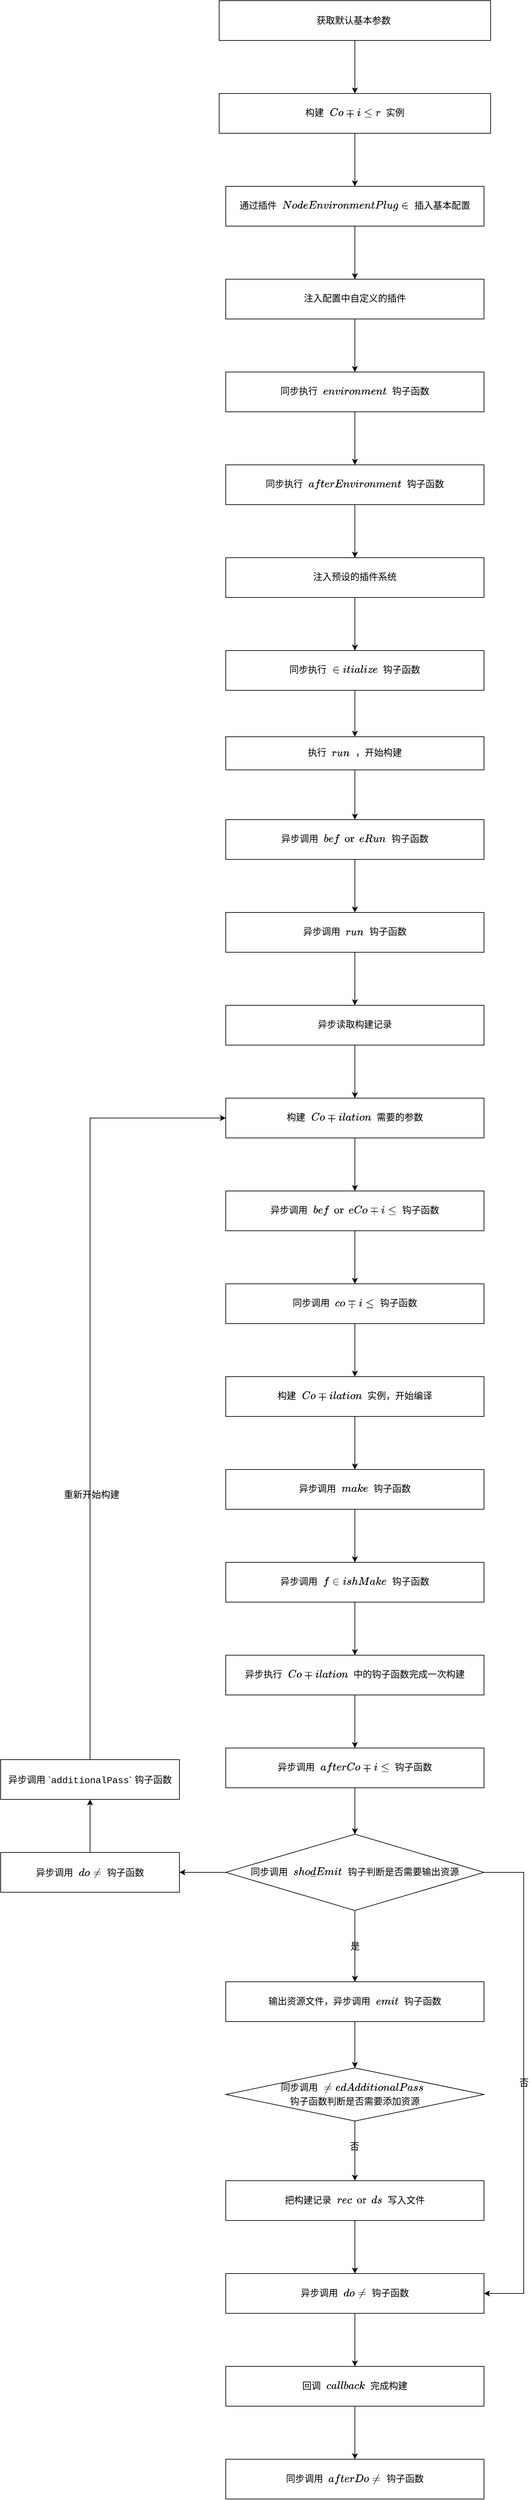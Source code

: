 <mxfile>
    <diagram id="NtXP6vVdCScrlUBOSJxo" name="第 1 页">
        <mxGraphModel dx="638" dy="680" grid="1" gridSize="10" guides="1" tooltips="1" connect="1" arrows="1" fold="1" page="1" pageScale="1" pageWidth="827" pageHeight="1169" math="0" shadow="0">
            <root>
                <mxCell id="0"/>
                <mxCell id="1" parent="0"/>
                <mxCell id="4" value="" style="edgeStyle=orthogonalEdgeStyle;rounded=0;orthogonalLoop=1;jettySize=auto;html=1;labelBackgroundColor=none;fontSize=14;fontColor=#000000;fontStyle=0" edge="1" parent="1" source="2" target="3">
                    <mxGeometry relative="1" as="geometry"/>
                </mxCell>
                <mxCell id="2" value="获取默认基本参数&amp;nbsp;" style="rounded=0;whiteSpace=wrap;html=1;labelBackgroundColor=none;fontSize=14;fontColor=#000000;fontStyle=0" vertex="1" parent="1">
                    <mxGeometry x="349" y="70" width="410" height="60" as="geometry"/>
                </mxCell>
                <mxCell id="6" value="" style="edgeStyle=orthogonalEdgeStyle;rounded=0;orthogonalLoop=1;jettySize=auto;html=1;labelBackgroundColor=none;fontSize=14;fontColor=#000000;fontStyle=0" edge="1" parent="1" source="3" target="5">
                    <mxGeometry relative="1" as="geometry"/>
                </mxCell>
                <mxCell id="3" value="&lt;div style=&quot;font-family: menlo, monaco, &amp;quot;courier new&amp;quot;, monospace; font-size: 14px; line-height: 21px;&quot;&gt;构建 &lt;span style=&quot;font-size: 14px;&quot;&gt;`Compiler`&lt;/span&gt; 实例&lt;/div&gt;" style="whiteSpace=wrap;html=1;rounded=0;labelBackgroundColor=none;fontSize=14;fontColor=#000000;fontStyle=0" vertex="1" parent="1">
                    <mxGeometry x="349" y="210" width="410" height="60" as="geometry"/>
                </mxCell>
                <mxCell id="8" value="" style="edgeStyle=orthogonalEdgeStyle;rounded=0;orthogonalLoop=1;jettySize=auto;html=1;labelBackgroundColor=none;fontSize=14;fontColor=#000000;fontStyle=0" edge="1" parent="1" source="5" target="7">
                    <mxGeometry relative="1" as="geometry"/>
                </mxCell>
                <mxCell id="5" value="&lt;div style=&quot;font-family: menlo, monaco, &amp;quot;courier new&amp;quot;, monospace; font-size: 14px; line-height: 21px;&quot;&gt;通过插件 &lt;span style=&quot;font-size: 14px;&quot;&gt;`NodeEnvironmentPlugin` 插入基本配置&lt;/span&gt;&lt;/div&gt;" style="whiteSpace=wrap;html=1;rounded=0;labelBackgroundColor=none;fontSize=14;fontColor=#000000;fontStyle=0" vertex="1" parent="1">
                    <mxGeometry x="359" y="350" width="390" height="60" as="geometry"/>
                </mxCell>
                <mxCell id="10" value="" style="edgeStyle=orthogonalEdgeStyle;rounded=0;orthogonalLoop=1;jettySize=auto;html=1;labelBackgroundColor=none;fontSize=14;fontColor=#000000;fontStyle=0" edge="1" parent="1" source="7" target="9">
                    <mxGeometry relative="1" as="geometry"/>
                </mxCell>
                <mxCell id="7" value="&lt;div style=&quot;font-family: menlo, monaco, &amp;quot;courier new&amp;quot;, monospace; font-size: 14px; line-height: 21px;&quot;&gt;注入配置中自定义的插件&lt;/div&gt;" style="whiteSpace=wrap;html=1;rounded=0;labelBackgroundColor=none;fontSize=14;fontColor=#000000;fontStyle=0" vertex="1" parent="1">
                    <mxGeometry x="359" y="490" width="390" height="60" as="geometry"/>
                </mxCell>
                <mxCell id="12" value="" style="edgeStyle=orthogonalEdgeStyle;rounded=0;orthogonalLoop=1;jettySize=auto;html=1;labelBackgroundColor=none;fontSize=14;fontColor=#000000;fontStyle=0" edge="1" parent="1" source="9" target="11">
                    <mxGeometry relative="1" as="geometry"/>
                </mxCell>
                <mxCell id="9" value="&lt;div style=&quot;font-family: menlo, monaco, &amp;quot;courier new&amp;quot;, monospace; font-size: 14px; line-height: 21px;&quot;&gt;&lt;div style=&quot;font-family: menlo, monaco, &amp;quot;courier new&amp;quot;, monospace; line-height: 21px; font-size: 14px;&quot;&gt;同步执行 &lt;span style=&quot;font-size: 14px;&quot;&gt;`environment`&lt;/span&gt; 钩子函数&lt;/div&gt;&lt;/div&gt;" style="whiteSpace=wrap;html=1;rounded=0;labelBackgroundColor=none;fontSize=14;fontColor=#000000;fontStyle=0" vertex="1" parent="1">
                    <mxGeometry x="359" y="630" width="390" height="60" as="geometry"/>
                </mxCell>
                <mxCell id="14" value="" style="edgeStyle=orthogonalEdgeStyle;rounded=0;orthogonalLoop=1;jettySize=auto;html=1;labelBackgroundColor=none;fontSize=14;fontColor=#000000;fontStyle=0" edge="1" parent="1" source="11" target="13">
                    <mxGeometry relative="1" as="geometry"/>
                </mxCell>
                <mxCell id="11" value="&lt;div style=&quot;font-family: menlo, monaco, &amp;quot;courier new&amp;quot;, monospace; font-size: 14px; line-height: 21px;&quot;&gt;&lt;div style=&quot;font-family: menlo, monaco, &amp;quot;courier new&amp;quot;, monospace; line-height: 21px; font-size: 14px;&quot;&gt;同步执行 &lt;span style=&quot;font-size: 14px;&quot;&gt;`afterEnvironment`&lt;/span&gt; 钩子函数&lt;/div&gt;&lt;/div&gt;" style="whiteSpace=wrap;html=1;rounded=0;labelBackgroundColor=none;fontSize=14;fontColor=#000000;fontStyle=0" vertex="1" parent="1">
                    <mxGeometry x="359" y="770" width="390" height="60" as="geometry"/>
                </mxCell>
                <mxCell id="16" value="" style="edgeStyle=orthogonalEdgeStyle;rounded=0;orthogonalLoop=1;jettySize=auto;html=1;labelBackgroundColor=none;fontSize=14;fontColor=#000000;fontStyle=0" edge="1" parent="1" source="13" target="15">
                    <mxGeometry relative="1" as="geometry"/>
                </mxCell>
                <mxCell id="13" value="&lt;div style=&quot;font-family: menlo, monaco, &amp;quot;courier new&amp;quot;, monospace; font-size: 14px; line-height: 21px;&quot;&gt;注入预设的插件系统&lt;/div&gt;" style="whiteSpace=wrap;html=1;rounded=0;labelBackgroundColor=none;fontSize=14;fontColor=#000000;fontStyle=0" vertex="1" parent="1">
                    <mxGeometry x="359" y="910" width="390" height="60" as="geometry"/>
                </mxCell>
                <mxCell id="18" value="" style="edgeStyle=orthogonalEdgeStyle;rounded=0;orthogonalLoop=1;jettySize=auto;html=1;labelBackgroundColor=none;fontSize=14;fontColor=#000000;fontStyle=0" edge="1" parent="1" source="15" target="17">
                    <mxGeometry relative="1" as="geometry"/>
                </mxCell>
                <mxCell id="15" value="&lt;div style=&quot;font-family: menlo, monaco, &amp;quot;courier new&amp;quot;, monospace; font-size: 14px; line-height: 21px;&quot;&gt;同步执行 &lt;span style=&quot;font-size: 14px;&quot;&gt;`initialize`&lt;/span&gt; 钩子函数&lt;/div&gt;" style="whiteSpace=wrap;html=1;rounded=0;labelBackgroundColor=none;fontSize=14;fontColor=#000000;fontStyle=0" vertex="1" parent="1">
                    <mxGeometry x="359" y="1050" width="390" height="60" as="geometry"/>
                </mxCell>
                <mxCell id="20" value="" style="edgeStyle=orthogonalEdgeStyle;rounded=0;orthogonalLoop=1;jettySize=auto;html=1;labelBackgroundColor=none;fontSize=14;fontColor=#000000;fontStyle=0" edge="1" parent="1" source="17" target="19">
                    <mxGeometry relative="1" as="geometry"/>
                </mxCell>
                <mxCell id="17" value="&lt;div style=&quot;font-family: menlo, monaco, &amp;quot;courier new&amp;quot;, monospace; font-size: 14px; line-height: 21px;&quot;&gt;执行 &lt;span style=&quot;font-size: 14px;&quot;&gt;`run`&lt;/span&gt; ，开始构建&lt;/div&gt;" style="whiteSpace=wrap;html=1;rounded=0;labelBackgroundColor=none;fontSize=14;fontColor=#000000;fontStyle=0" vertex="1" parent="1">
                    <mxGeometry x="359" y="1180" width="390" height="50" as="geometry"/>
                </mxCell>
                <mxCell id="22" value="" style="edgeStyle=orthogonalEdgeStyle;rounded=0;orthogonalLoop=1;jettySize=auto;html=1;labelBackgroundColor=none;fontSize=14;fontColor=#000000;fontStyle=0" edge="1" parent="1" source="19" target="21">
                    <mxGeometry relative="1" as="geometry"/>
                </mxCell>
                <mxCell id="19" value="&lt;div style=&quot;font-family: menlo, monaco, &amp;quot;courier new&amp;quot;, monospace; font-size: 14px; line-height: 21px;&quot;&gt;异步调用 &lt;span style=&quot;font-size: 14px;&quot;&gt;`beforeRun`&lt;/span&gt; 钩子函数&lt;/div&gt;" style="whiteSpace=wrap;html=1;rounded=0;labelBackgroundColor=none;fontSize=14;fontColor=#000000;fontStyle=0" vertex="1" parent="1">
                    <mxGeometry x="359" y="1305" width="390" height="60" as="geometry"/>
                </mxCell>
                <mxCell id="24" value="" style="edgeStyle=orthogonalEdgeStyle;rounded=0;orthogonalLoop=1;jettySize=auto;html=1;labelBackgroundColor=none;fontSize=14;fontColor=#000000;fontStyle=0" edge="1" parent="1" source="21" target="23">
                    <mxGeometry relative="1" as="geometry"/>
                </mxCell>
                <mxCell id="21" value="&lt;div style=&quot;font-family: menlo, monaco, &amp;quot;courier new&amp;quot;, monospace; font-size: 14px; line-height: 21px;&quot;&gt;异步调用 &lt;span style=&quot;font-size: 14px;&quot;&gt;`run`&lt;/span&gt; 钩子函数&lt;/div&gt;" style="whiteSpace=wrap;html=1;rounded=0;labelBackgroundColor=none;fontSize=14;fontColor=#000000;fontStyle=0" vertex="1" parent="1">
                    <mxGeometry x="359" y="1445" width="390" height="60" as="geometry"/>
                </mxCell>
                <mxCell id="26" value="" style="edgeStyle=orthogonalEdgeStyle;rounded=0;orthogonalLoop=1;jettySize=auto;html=1;labelBackgroundColor=none;fontSize=14;fontColor=#000000;fontStyle=0" edge="1" parent="1" source="23" target="25">
                    <mxGeometry relative="1" as="geometry"/>
                </mxCell>
                <mxCell id="23" value="&lt;div style=&quot;font-family: menlo, monaco, &amp;quot;courier new&amp;quot;, monospace; font-size: 14px; line-height: 21px;&quot;&gt;异步读取构建记录&lt;/div&gt;" style="whiteSpace=wrap;html=1;rounded=0;labelBackgroundColor=none;fontSize=14;fontColor=#000000;fontStyle=0" vertex="1" parent="1">
                    <mxGeometry x="359" y="1585" width="390" height="60" as="geometry"/>
                </mxCell>
                <mxCell id="28" value="" style="edgeStyle=orthogonalEdgeStyle;rounded=0;orthogonalLoop=1;jettySize=auto;html=1;labelBackgroundColor=none;fontSize=14;fontColor=#000000;fontStyle=0" edge="1" parent="1" source="25" target="27">
                    <mxGeometry relative="1" as="geometry"/>
                </mxCell>
                <mxCell id="25" value="&lt;div style=&quot;font-family: menlo, monaco, &amp;quot;courier new&amp;quot;, monospace; font-size: 14px; line-height: 21px;&quot;&gt;构建 &lt;span style=&quot;font-size: 14px;&quot;&gt;`Compilation`&lt;/span&gt; 需要的参数&lt;/div&gt;" style="whiteSpace=wrap;html=1;rounded=0;labelBackgroundColor=none;fontSize=14;fontColor=#000000;fontStyle=0" vertex="1" parent="1">
                    <mxGeometry x="359" y="1725" width="390" height="60" as="geometry"/>
                </mxCell>
                <mxCell id="30" value="" style="edgeStyle=orthogonalEdgeStyle;rounded=0;orthogonalLoop=1;jettySize=auto;html=1;labelBackgroundColor=none;fontSize=14;fontColor=#000000;fontStyle=0" edge="1" parent="1" source="27" target="29">
                    <mxGeometry relative="1" as="geometry"/>
                </mxCell>
                <mxCell id="27" value="&lt;div style=&quot;font-family: menlo, monaco, &amp;quot;courier new&amp;quot;, monospace; font-size: 14px; line-height: 21px;&quot;&gt;异步调用 &lt;span style=&quot;font-size: 14px;&quot;&gt;`beforeCompile`&lt;/span&gt; 钩子函数&lt;/div&gt;" style="whiteSpace=wrap;html=1;rounded=0;labelBackgroundColor=none;fontSize=14;fontColor=#000000;fontStyle=0" vertex="1" parent="1">
                    <mxGeometry x="359" y="1865" width="390" height="60" as="geometry"/>
                </mxCell>
                <mxCell id="32" value="" style="edgeStyle=orthogonalEdgeStyle;rounded=0;orthogonalLoop=1;jettySize=auto;html=1;labelBackgroundColor=none;fontSize=14;fontColor=#000000;fontStyle=0" edge="1" parent="1" source="29" target="31">
                    <mxGeometry relative="1" as="geometry"/>
                </mxCell>
                <mxCell id="29" value="&lt;div style=&quot;font-family: menlo, monaco, &amp;quot;courier new&amp;quot;, monospace; font-size: 14px; line-height: 21px;&quot;&gt;&lt;div style=&quot;font-size: 14px;&quot;&gt;&lt;/div&gt;&lt;div style=&quot;font-size: 14px;&quot;&gt;同步调用 &lt;span style=&quot;font-size: 14px;&quot;&gt;`compile`&lt;/span&gt; 钩子函数&lt;/div&gt;&lt;/div&gt;" style="whiteSpace=wrap;html=1;rounded=0;labelBackgroundColor=none;fontSize=14;fontColor=#000000;fontStyle=0" vertex="1" parent="1">
                    <mxGeometry x="359" y="2005" width="390" height="60" as="geometry"/>
                </mxCell>
                <mxCell id="34" value="" style="edgeStyle=orthogonalEdgeStyle;rounded=0;orthogonalLoop=1;jettySize=auto;html=1;labelBackgroundColor=none;fontSize=14;fontColor=#000000;fontStyle=0" edge="1" parent="1" source="31" target="33">
                    <mxGeometry relative="1" as="geometry"/>
                </mxCell>
                <mxCell id="31" value="&lt;div style=&quot;font-family: menlo, monaco, &amp;quot;courier new&amp;quot;, monospace; font-size: 14px; line-height: 21px;&quot;&gt;&lt;div style=&quot;font-size: 14px;&quot;&gt;&lt;/div&gt;&lt;div style=&quot;font-size: 14px;&quot;&gt;构建 &lt;span style=&quot;font-size: 14px;&quot;&gt;`Compilation`&lt;/span&gt; 实例，开始编译&lt;/div&gt;&lt;/div&gt;" style="whiteSpace=wrap;html=1;rounded=0;labelBackgroundColor=none;fontSize=14;fontColor=#000000;fontStyle=0" vertex="1" parent="1">
                    <mxGeometry x="359" y="2145" width="390" height="60" as="geometry"/>
                </mxCell>
                <mxCell id="36" value="" style="edgeStyle=orthogonalEdgeStyle;rounded=0;orthogonalLoop=1;jettySize=auto;html=1;labelBackgroundColor=none;fontSize=14;fontColor=#000000;fontStyle=0" edge="1" parent="1" source="33" target="35">
                    <mxGeometry relative="1" as="geometry"/>
                </mxCell>
                <mxCell id="33" value="&lt;div style=&quot;font-family: menlo, monaco, &amp;quot;courier new&amp;quot;, monospace; font-size: 14px; line-height: 21px;&quot;&gt;&lt;div style=&quot;font-size: 14px;&quot;&gt;&lt;/div&gt;&lt;div style=&quot;font-size: 14px;&quot;&gt;异步调用 &lt;span style=&quot;font-size: 14px;&quot;&gt;`make`&lt;/span&gt; 钩子函数&lt;/div&gt;&lt;/div&gt;" style="whiteSpace=wrap;html=1;rounded=0;labelBackgroundColor=none;fontSize=14;fontColor=#000000;fontStyle=0" vertex="1" parent="1">
                    <mxGeometry x="359" y="2285" width="390" height="60" as="geometry"/>
                </mxCell>
                <mxCell id="38" value="" style="edgeStyle=orthogonalEdgeStyle;rounded=0;orthogonalLoop=1;jettySize=auto;html=1;labelBackgroundColor=none;fontSize=14;fontColor=#000000;fontStyle=0" edge="1" parent="1" source="35" target="37">
                    <mxGeometry relative="1" as="geometry"/>
                </mxCell>
                <mxCell id="35" value="&lt;div style=&quot;font-family: menlo, monaco, &amp;quot;courier new&amp;quot;, monospace; font-size: 14px; line-height: 21px;&quot;&gt;异步调用 &lt;span style=&quot;font-size: 14px;&quot;&gt;`finishMake`&lt;/span&gt; 钩子函数&lt;/div&gt;" style="whiteSpace=wrap;html=1;rounded=0;labelBackgroundColor=none;fontSize=14;fontColor=#000000;fontStyle=0" vertex="1" parent="1">
                    <mxGeometry x="359" y="2425" width="390" height="60" as="geometry"/>
                </mxCell>
                <mxCell id="40" value="" style="edgeStyle=orthogonalEdgeStyle;rounded=0;orthogonalLoop=1;jettySize=auto;html=1;labelBackgroundColor=none;fontSize=14;fontColor=#000000;fontStyle=0" edge="1" parent="1" source="37" target="39">
                    <mxGeometry relative="1" as="geometry"/>
                </mxCell>
                <mxCell id="37" value="&lt;div style=&quot;font-family: menlo, monaco, &amp;quot;courier new&amp;quot;, monospace; font-size: 14px; line-height: 21px;&quot;&gt;异步执行 &lt;span style=&quot;font-size: 14px;&quot;&gt;`Compilation`&lt;/span&gt; 中的钩子函数完成一次构建&lt;/div&gt;" style="whiteSpace=wrap;html=1;rounded=0;labelBackgroundColor=none;fontSize=14;fontColor=#000000;fontStyle=0" vertex="1" parent="1">
                    <mxGeometry x="359" y="2565" width="390" height="60" as="geometry"/>
                </mxCell>
                <mxCell id="42" value="" style="edgeStyle=orthogonalEdgeStyle;rounded=0;orthogonalLoop=1;jettySize=auto;html=1;labelBackgroundColor=none;fontSize=14;fontColor=#000000;fontStyle=0" edge="1" parent="1" source="39" target="41">
                    <mxGeometry relative="1" as="geometry"/>
                </mxCell>
                <mxCell id="39" value="&lt;div style=&quot;font-family: menlo, monaco, &amp;quot;courier new&amp;quot;, monospace; font-size: 14px; line-height: 21px;&quot;&gt;异步调用 &lt;span style=&quot;font-size: 14px;&quot;&gt;`afterCompile`&lt;/span&gt; 钩子函数&lt;/div&gt;" style="whiteSpace=wrap;html=1;rounded=0;labelBackgroundColor=none;fontSize=14;fontColor=#000000;fontStyle=0" vertex="1" parent="1">
                    <mxGeometry x="359" y="2705" width="390" height="60" as="geometry"/>
                </mxCell>
                <mxCell id="44" value="是" style="edgeStyle=orthogonalEdgeStyle;rounded=0;orthogonalLoop=1;jettySize=auto;html=1;labelBackgroundColor=none;fontSize=14;fontColor=#000000;fontStyle=0" edge="1" parent="1" source="41" target="43">
                    <mxGeometry relative="1" as="geometry"/>
                </mxCell>
                <mxCell id="56" value="否" style="edgeStyle=orthogonalEdgeStyle;rounded=0;orthogonalLoop=1;jettySize=auto;html=1;exitX=1;exitY=0.5;exitDx=0;exitDy=0;entryX=1;entryY=0.5;entryDx=0;entryDy=0;labelBackgroundColor=none;fontSize=14;fontColor=#000000;fontStyle=0" edge="1" parent="1" source="41" target="50">
                    <mxGeometry relative="1" as="geometry">
                        <mxPoint x="859" y="3430" as="targetPoint"/>
                        <Array as="points">
                            <mxPoint x="809" y="2893"/>
                            <mxPoint x="809" y="3528"/>
                        </Array>
                    </mxGeometry>
                </mxCell>
                <mxCell id="58" value="" style="edgeStyle=orthogonalEdgeStyle;rounded=0;orthogonalLoop=1;jettySize=auto;html=1;labelBackgroundColor=none;fontSize=14;fontColor=#000000;fontStyle=0" edge="1" parent="1" source="41" target="57">
                    <mxGeometry relative="1" as="geometry"/>
                </mxCell>
                <mxCell id="41" value="&lt;div style=&quot;font-family: menlo, monaco, &amp;quot;courier new&amp;quot;, monospace; font-size: 14px; line-height: 21px;&quot;&gt;同步调用 &lt;span style=&quot;font-size: 14px;&quot;&gt;`shouldEmit`&lt;/span&gt; 钩子判断是否需要输出资源&lt;/div&gt;" style="rhombus;whiteSpace=wrap;html=1;rounded=0;labelBackgroundColor=none;fontSize=14;fontColor=#000000;fontStyle=0" vertex="1" parent="1">
                    <mxGeometry x="359" y="2835" width="390" height="115" as="geometry"/>
                </mxCell>
                <mxCell id="46" value="" style="edgeStyle=orthogonalEdgeStyle;rounded=0;orthogonalLoop=1;jettySize=auto;html=1;labelBackgroundColor=none;fontSize=14;fontColor=#000000;fontStyle=0" edge="1" parent="1" source="43" target="45">
                    <mxGeometry relative="1" as="geometry"/>
                </mxCell>
                <mxCell id="43" value="&lt;div style=&quot;font-family: menlo, monaco, &amp;quot;courier new&amp;quot;, monospace; font-size: 14px; line-height: 21px;&quot;&gt;&lt;div style=&quot;font-family: menlo, monaco, &amp;quot;courier new&amp;quot;, monospace; line-height: 21px; font-size: 14px;&quot;&gt;输出资源文件，异步调用 &lt;span style=&quot;font-size: 14px;&quot;&gt;`emit`&lt;/span&gt; 钩子函数&lt;/div&gt;&lt;/div&gt;" style="whiteSpace=wrap;html=1;rounded=0;labelBackgroundColor=none;fontSize=14;fontColor=#000000;fontStyle=0" vertex="1" parent="1">
                    <mxGeometry x="359" y="3057.5" width="390" height="60" as="geometry"/>
                </mxCell>
                <mxCell id="48" value="" style="edgeStyle=orthogonalEdgeStyle;rounded=0;orthogonalLoop=1;jettySize=auto;html=1;labelBackgroundColor=none;fontSize=14;fontColor=#000000;fontStyle=0" edge="1" parent="1" source="45" target="47">
                    <mxGeometry relative="1" as="geometry"/>
                </mxCell>
                <mxCell id="49" value="否" style="edgeLabel;html=1;align=center;verticalAlign=middle;resizable=0;points=[];labelBackgroundColor=none;fontSize=14;fontColor=#000000;fontStyle=0" vertex="1" connectable="0" parent="48">
                    <mxGeometry x="-0.144" y="-1" relative="1" as="geometry">
                        <mxPoint as="offset"/>
                    </mxGeometry>
                </mxCell>
                <mxCell id="45" value="&lt;div style=&quot;font-family: menlo, monaco, &amp;quot;courier new&amp;quot;, monospace; font-size: 14px; line-height: 21px;&quot;&gt;同步调用 &lt;span style=&quot;font-size: 14px;&quot;&gt;`needAdditionalPass`&lt;/span&gt;&amp;nbsp;&lt;/div&gt;&lt;div style=&quot;font-family: menlo, monaco, &amp;quot;courier new&amp;quot;, monospace; font-size: 14px; line-height: 21px;&quot;&gt;钩子函数判断是否需要添加资源&lt;/div&gt;" style="rhombus;whiteSpace=wrap;html=1;rounded=0;labelBackgroundColor=none;fontSize=14;fontColor=#000000;fontStyle=0" vertex="1" parent="1">
                    <mxGeometry x="359" y="3187.5" width="390" height="80" as="geometry"/>
                </mxCell>
                <mxCell id="51" value="" style="edgeStyle=orthogonalEdgeStyle;rounded=0;orthogonalLoop=1;jettySize=auto;html=1;labelBackgroundColor=none;fontSize=14;fontColor=#000000;fontStyle=0" edge="1" parent="1" source="47" target="50">
                    <mxGeometry relative="1" as="geometry"/>
                </mxCell>
                <mxCell id="47" value="&lt;div style=&quot;font-family: menlo, monaco, &amp;quot;courier new&amp;quot;, monospace; font-size: 14px; line-height: 21px;&quot;&gt;把构建记录 &lt;span style=&quot;font-size: 14px;&quot;&gt;`records`&lt;/span&gt; 写入文件&lt;/div&gt;" style="whiteSpace=wrap;html=1;rounded=0;labelBackgroundColor=none;fontSize=14;fontColor=#000000;fontStyle=0" vertex="1" parent="1">
                    <mxGeometry x="359" y="3357.5" width="390" height="60" as="geometry"/>
                </mxCell>
                <mxCell id="53" value="" style="edgeStyle=orthogonalEdgeStyle;rounded=0;orthogonalLoop=1;jettySize=auto;html=1;labelBackgroundColor=none;fontSize=14;fontColor=#000000;fontStyle=0" edge="1" parent="1" source="50" target="52">
                    <mxGeometry relative="1" as="geometry"/>
                </mxCell>
                <mxCell id="50" value="&lt;div style=&quot;font-family: menlo, monaco, &amp;quot;courier new&amp;quot;, monospace; font-size: 14px; line-height: 21px;&quot;&gt;异步调用 &lt;span style=&quot;font-size: 14px;&quot;&gt;`done`&lt;/span&gt; 钩子函数&lt;/div&gt;" style="whiteSpace=wrap;html=1;rounded=0;labelBackgroundColor=none;fontSize=14;fontColor=#000000;fontStyle=0" vertex="1" parent="1">
                    <mxGeometry x="359" y="3497.5" width="390" height="60" as="geometry"/>
                </mxCell>
                <mxCell id="55" value="" style="edgeStyle=orthogonalEdgeStyle;rounded=0;orthogonalLoop=1;jettySize=auto;html=1;labelBackgroundColor=none;fontSize=14;fontColor=#000000;fontStyle=0" edge="1" parent="1" source="52" target="54">
                    <mxGeometry relative="1" as="geometry"/>
                </mxCell>
                <mxCell id="52" value="&lt;div style=&quot;font-family: menlo, monaco, &amp;quot;courier new&amp;quot;, monospace; font-size: 14px; line-height: 21px;&quot;&gt;回调 &lt;span style=&quot;font-size: 14px;&quot;&gt;`callback`&lt;/span&gt; 完成构建&lt;/div&gt;" style="whiteSpace=wrap;html=1;rounded=0;labelBackgroundColor=none;fontSize=14;fontColor=#000000;fontStyle=0" vertex="1" parent="1">
                    <mxGeometry x="359" y="3637.5" width="390" height="60" as="geometry"/>
                </mxCell>
                <mxCell id="54" value="&lt;div style=&quot;font-family: menlo, monaco, &amp;quot;courier new&amp;quot;, monospace; font-size: 14px; line-height: 21px;&quot;&gt;同步调用 &lt;span style=&quot;font-size: 14px;&quot;&gt;`afterDone`&lt;/span&gt; 钩子函数&lt;/div&gt;" style="whiteSpace=wrap;html=1;rounded=0;labelBackgroundColor=none;fontSize=14;fontColor=#000000;fontStyle=0" vertex="1" parent="1">
                    <mxGeometry x="359" y="3777.5" width="390" height="60" as="geometry"/>
                </mxCell>
                <mxCell id="60" value="" style="edgeStyle=orthogonalEdgeStyle;rounded=0;orthogonalLoop=1;jettySize=auto;html=1;labelBackgroundColor=none;fontSize=14;fontColor=#000000;fontStyle=0" edge="1" parent="1" source="57" target="59">
                    <mxGeometry relative="1" as="geometry"/>
                </mxCell>
                <mxCell id="57" value="&lt;span style=&quot;font-family: menlo, monaco, &amp;quot;courier new&amp;quot;, monospace; font-size: 14px;&quot;&gt;异步调用&amp;nbsp;&lt;/span&gt;&lt;span style=&quot;font-family: menlo, monaco, &amp;quot;courier new&amp;quot;, monospace; font-size: 14px;&quot;&gt;`done`&lt;/span&gt;&lt;span style=&quot;font-family: menlo, monaco, &amp;quot;courier new&amp;quot;, monospace; font-size: 14px;&quot;&gt;&amp;nbsp;钩子函数&lt;/span&gt;" style="whiteSpace=wrap;html=1;rounded=0;labelBackgroundColor=none;fontSize=14;fontColor=#000000;fontStyle=0" vertex="1" parent="1">
                    <mxGeometry x="19" y="2862.5" width="270" height="60" as="geometry"/>
                </mxCell>
                <mxCell id="62" style="edgeStyle=orthogonalEdgeStyle;rounded=0;orthogonalLoop=1;jettySize=auto;html=1;exitX=0.5;exitY=0;exitDx=0;exitDy=0;entryX=0;entryY=0.5;entryDx=0;entryDy=0;labelBackgroundColor=none;fontSize=14;fontColor=#000000;fontStyle=0" edge="1" parent="1" source="59" target="25">
                    <mxGeometry relative="1" as="geometry"/>
                </mxCell>
                <mxCell id="63" value="重新开始构建" style="edgeLabel;html=1;align=center;verticalAlign=middle;resizable=0;points=[];labelBackgroundColor=none;fontSize=14;fontColor=#000000;fontStyle=0" vertex="1" connectable="0" parent="62">
                    <mxGeometry x="-0.317" y="-2" relative="1" as="geometry">
                        <mxPoint y="1" as="offset"/>
                    </mxGeometry>
                </mxCell>
                <mxCell id="59" value="&lt;h4 style=&quot;font-size: 14px&quot;&gt;&lt;span style=&quot;font-weight: normal&quot;&gt;异步调用 `&lt;span style=&quot;font-family: &amp;#34;menlo&amp;#34; , &amp;#34;monaco&amp;#34; , &amp;#34;courier new&amp;#34; , monospace ; font-size: 14px&quot;&gt;additionalPass&lt;/span&gt;&lt;span style=&quot;font-size: 14px&quot;&gt;` 钩子函数&lt;/span&gt;&lt;/span&gt;&lt;/h4&gt;" style="whiteSpace=wrap;html=1;rounded=0;labelBackgroundColor=none;fontSize=14;fontColor=#000000;fontStyle=0" vertex="1" parent="1">
                    <mxGeometry x="19" y="2722.5" width="270" height="60" as="geometry"/>
                </mxCell>
            </root>
        </mxGraphModel>
    </diagram>
</mxfile>